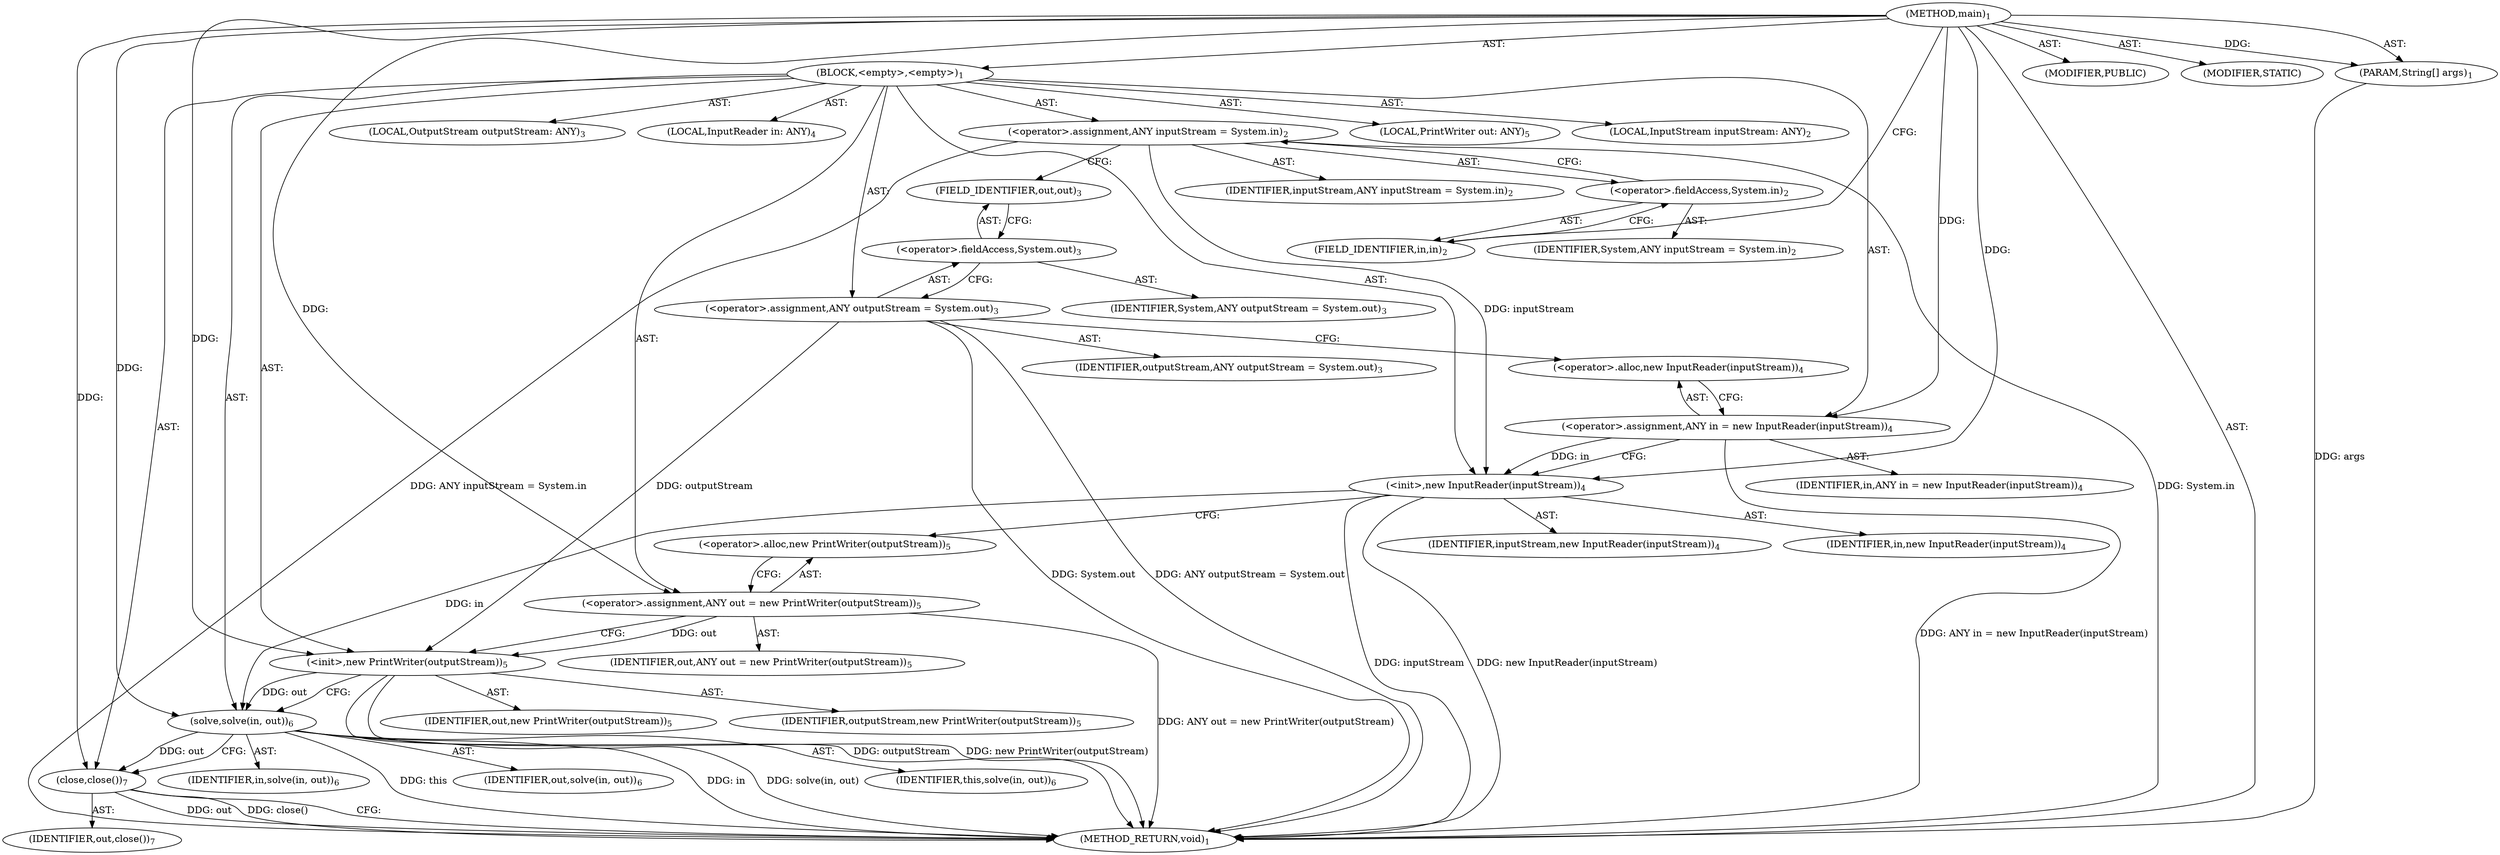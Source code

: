 digraph "main" {  
"21" [label = <(METHOD,main)<SUB>1</SUB>> ]
"22" [label = <(PARAM,String[] args)<SUB>1</SUB>> ]
"23" [label = <(BLOCK,&lt;empty&gt;,&lt;empty&gt;)<SUB>1</SUB>> ]
"24" [label = <(LOCAL,InputStream inputStream: ANY)<SUB>2</SUB>> ]
"25" [label = <(&lt;operator&gt;.assignment,ANY inputStream = System.in)<SUB>2</SUB>> ]
"26" [label = <(IDENTIFIER,inputStream,ANY inputStream = System.in)<SUB>2</SUB>> ]
"27" [label = <(&lt;operator&gt;.fieldAccess,System.in)<SUB>2</SUB>> ]
"28" [label = <(IDENTIFIER,System,ANY inputStream = System.in)<SUB>2</SUB>> ]
"29" [label = <(FIELD_IDENTIFIER,in,in)<SUB>2</SUB>> ]
"30" [label = <(LOCAL,OutputStream outputStream: ANY)<SUB>3</SUB>> ]
"31" [label = <(&lt;operator&gt;.assignment,ANY outputStream = System.out)<SUB>3</SUB>> ]
"32" [label = <(IDENTIFIER,outputStream,ANY outputStream = System.out)<SUB>3</SUB>> ]
"33" [label = <(&lt;operator&gt;.fieldAccess,System.out)<SUB>3</SUB>> ]
"34" [label = <(IDENTIFIER,System,ANY outputStream = System.out)<SUB>3</SUB>> ]
"35" [label = <(FIELD_IDENTIFIER,out,out)<SUB>3</SUB>> ]
"4" [label = <(LOCAL,InputReader in: ANY)<SUB>4</SUB>> ]
"36" [label = <(&lt;operator&gt;.assignment,ANY in = new InputReader(inputStream))<SUB>4</SUB>> ]
"37" [label = <(IDENTIFIER,in,ANY in = new InputReader(inputStream))<SUB>4</SUB>> ]
"38" [label = <(&lt;operator&gt;.alloc,new InputReader(inputStream))<SUB>4</SUB>> ]
"39" [label = <(&lt;init&gt;,new InputReader(inputStream))<SUB>4</SUB>> ]
"3" [label = <(IDENTIFIER,in,new InputReader(inputStream))<SUB>4</SUB>> ]
"40" [label = <(IDENTIFIER,inputStream,new InputReader(inputStream))<SUB>4</SUB>> ]
"6" [label = <(LOCAL,PrintWriter out: ANY)<SUB>5</SUB>> ]
"41" [label = <(&lt;operator&gt;.assignment,ANY out = new PrintWriter(outputStream))<SUB>5</SUB>> ]
"42" [label = <(IDENTIFIER,out,ANY out = new PrintWriter(outputStream))<SUB>5</SUB>> ]
"43" [label = <(&lt;operator&gt;.alloc,new PrintWriter(outputStream))<SUB>5</SUB>> ]
"44" [label = <(&lt;init&gt;,new PrintWriter(outputStream))<SUB>5</SUB>> ]
"5" [label = <(IDENTIFIER,out,new PrintWriter(outputStream))<SUB>5</SUB>> ]
"45" [label = <(IDENTIFIER,outputStream,new PrintWriter(outputStream))<SUB>5</SUB>> ]
"46" [label = <(solve,solve(in, out))<SUB>6</SUB>> ]
"47" [label = <(IDENTIFIER,this,solve(in, out))<SUB>6</SUB>> ]
"48" [label = <(IDENTIFIER,in,solve(in, out))<SUB>6</SUB>> ]
"49" [label = <(IDENTIFIER,out,solve(in, out))<SUB>6</SUB>> ]
"50" [label = <(close,close())<SUB>7</SUB>> ]
"51" [label = <(IDENTIFIER,out,close())<SUB>7</SUB>> ]
"52" [label = <(MODIFIER,PUBLIC)> ]
"53" [label = <(MODIFIER,STATIC)> ]
"54" [label = <(METHOD_RETURN,void)<SUB>1</SUB>> ]
  "21" -> "22"  [ label = "AST: "] 
  "21" -> "23"  [ label = "AST: "] 
  "21" -> "52"  [ label = "AST: "] 
  "21" -> "53"  [ label = "AST: "] 
  "21" -> "54"  [ label = "AST: "] 
  "23" -> "24"  [ label = "AST: "] 
  "23" -> "25"  [ label = "AST: "] 
  "23" -> "30"  [ label = "AST: "] 
  "23" -> "31"  [ label = "AST: "] 
  "23" -> "4"  [ label = "AST: "] 
  "23" -> "36"  [ label = "AST: "] 
  "23" -> "39"  [ label = "AST: "] 
  "23" -> "6"  [ label = "AST: "] 
  "23" -> "41"  [ label = "AST: "] 
  "23" -> "44"  [ label = "AST: "] 
  "23" -> "46"  [ label = "AST: "] 
  "23" -> "50"  [ label = "AST: "] 
  "25" -> "26"  [ label = "AST: "] 
  "25" -> "27"  [ label = "AST: "] 
  "27" -> "28"  [ label = "AST: "] 
  "27" -> "29"  [ label = "AST: "] 
  "31" -> "32"  [ label = "AST: "] 
  "31" -> "33"  [ label = "AST: "] 
  "33" -> "34"  [ label = "AST: "] 
  "33" -> "35"  [ label = "AST: "] 
  "36" -> "37"  [ label = "AST: "] 
  "36" -> "38"  [ label = "AST: "] 
  "39" -> "3"  [ label = "AST: "] 
  "39" -> "40"  [ label = "AST: "] 
  "41" -> "42"  [ label = "AST: "] 
  "41" -> "43"  [ label = "AST: "] 
  "44" -> "5"  [ label = "AST: "] 
  "44" -> "45"  [ label = "AST: "] 
  "46" -> "47"  [ label = "AST: "] 
  "46" -> "48"  [ label = "AST: "] 
  "46" -> "49"  [ label = "AST: "] 
  "50" -> "51"  [ label = "AST: "] 
  "25" -> "35"  [ label = "CFG: "] 
  "31" -> "38"  [ label = "CFG: "] 
  "36" -> "39"  [ label = "CFG: "] 
  "39" -> "43"  [ label = "CFG: "] 
  "41" -> "44"  [ label = "CFG: "] 
  "44" -> "46"  [ label = "CFG: "] 
  "46" -> "50"  [ label = "CFG: "] 
  "50" -> "54"  [ label = "CFG: "] 
  "27" -> "25"  [ label = "CFG: "] 
  "33" -> "31"  [ label = "CFG: "] 
  "38" -> "36"  [ label = "CFG: "] 
  "43" -> "41"  [ label = "CFG: "] 
  "29" -> "27"  [ label = "CFG: "] 
  "35" -> "33"  [ label = "CFG: "] 
  "21" -> "29"  [ label = "CFG: "] 
  "22" -> "54"  [ label = "DDG: args"] 
  "25" -> "54"  [ label = "DDG: System.in"] 
  "25" -> "54"  [ label = "DDG: ANY inputStream = System.in"] 
  "31" -> "54"  [ label = "DDG: System.out"] 
  "31" -> "54"  [ label = "DDG: ANY outputStream = System.out"] 
  "36" -> "54"  [ label = "DDG: ANY in = new InputReader(inputStream)"] 
  "39" -> "54"  [ label = "DDG: inputStream"] 
  "39" -> "54"  [ label = "DDG: new InputReader(inputStream)"] 
  "41" -> "54"  [ label = "DDG: ANY out = new PrintWriter(outputStream)"] 
  "44" -> "54"  [ label = "DDG: outputStream"] 
  "44" -> "54"  [ label = "DDG: new PrintWriter(outputStream)"] 
  "46" -> "54"  [ label = "DDG: in"] 
  "46" -> "54"  [ label = "DDG: solve(in, out)"] 
  "50" -> "54"  [ label = "DDG: out"] 
  "50" -> "54"  [ label = "DDG: close()"] 
  "46" -> "54"  [ label = "DDG: this"] 
  "21" -> "22"  [ label = "DDG: "] 
  "21" -> "36"  [ label = "DDG: "] 
  "21" -> "41"  [ label = "DDG: "] 
  "36" -> "39"  [ label = "DDG: in"] 
  "21" -> "39"  [ label = "DDG: "] 
  "25" -> "39"  [ label = "DDG: inputStream"] 
  "41" -> "44"  [ label = "DDG: out"] 
  "21" -> "44"  [ label = "DDG: "] 
  "31" -> "44"  [ label = "DDG: outputStream"] 
  "21" -> "46"  [ label = "DDG: "] 
  "39" -> "46"  [ label = "DDG: in"] 
  "44" -> "46"  [ label = "DDG: out"] 
  "46" -> "50"  [ label = "DDG: out"] 
  "21" -> "50"  [ label = "DDG: "] 
}

